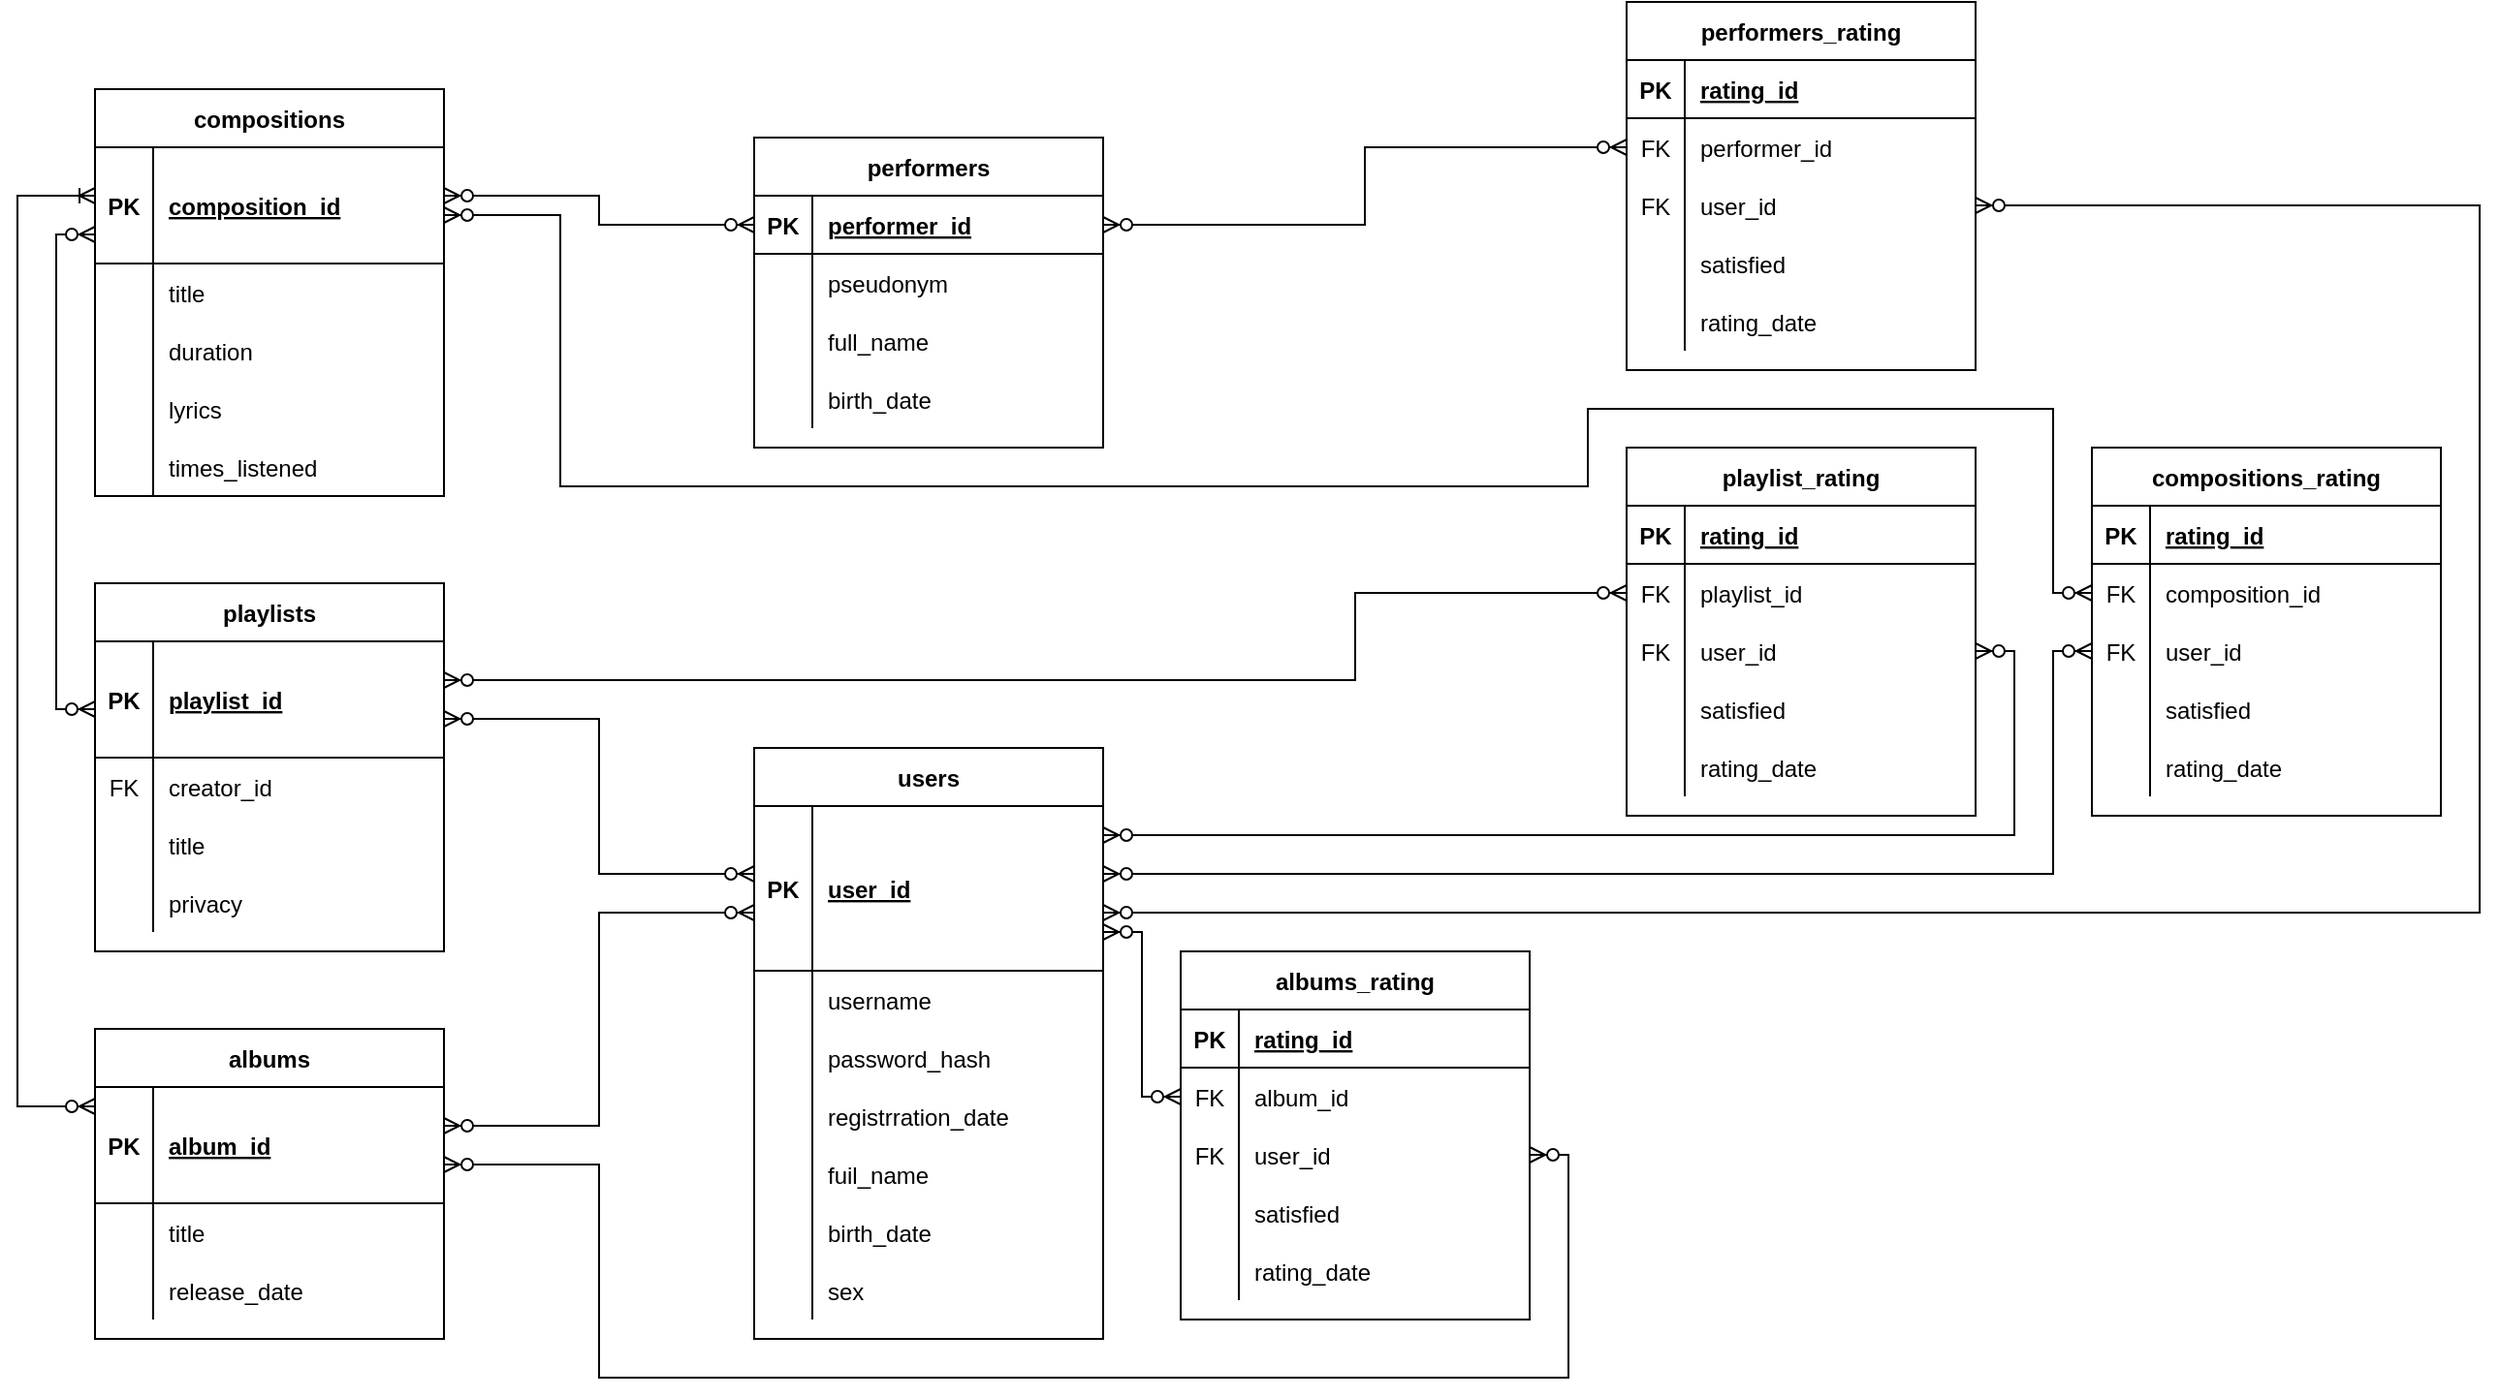 <mxfile version="13.6.2" type="device"><diagram id="R2lEEEUBdFMjLlhIrx00" name="Page-1"><mxGraphModel dx="2062" dy="1183" grid="1" gridSize="10" guides="1" tooltips="1" connect="1" arrows="1" fold="1" page="1" pageScale="1" pageWidth="850" pageHeight="1100" math="0" shadow="0" extFonts="Permanent Marker^https://fonts.googleapis.com/css?family=Permanent+Marker"><root><mxCell id="0"/><mxCell id="1" parent="0"/><mxCell id="motl2KIk3Di6FIo1w4v_-23" value="performers" style="shape=table;startSize=30;container=1;collapsible=1;childLayout=tableLayout;fixedRows=1;rowLines=0;fontStyle=1;align=center;resizeLast=1;" parent="1" vertex="1"><mxGeometry x="460" y="190" width="180" height="160" as="geometry"/></mxCell><mxCell id="motl2KIk3Di6FIo1w4v_-24" value="" style="shape=partialRectangle;collapsible=0;dropTarget=0;pointerEvents=0;fillColor=none;top=0;left=0;bottom=1;right=0;points=[[0,0.5],[1,0.5]];portConstraint=eastwest;" parent="motl2KIk3Di6FIo1w4v_-23" vertex="1"><mxGeometry y="30" width="180" height="30" as="geometry"/></mxCell><mxCell id="motl2KIk3Di6FIo1w4v_-25" value="PK" style="shape=partialRectangle;connectable=0;fillColor=none;top=0;left=0;bottom=0;right=0;fontStyle=1;overflow=hidden;" parent="motl2KIk3Di6FIo1w4v_-24" vertex="1"><mxGeometry width="30" height="30" as="geometry"/></mxCell><mxCell id="motl2KIk3Di6FIo1w4v_-26" value="performer_id" style="shape=partialRectangle;connectable=0;fillColor=none;top=0;left=0;bottom=0;right=0;align=left;spacingLeft=6;fontStyle=5;overflow=hidden;" parent="motl2KIk3Di6FIo1w4v_-24" vertex="1"><mxGeometry x="30" width="150" height="30" as="geometry"/></mxCell><mxCell id="motl2KIk3Di6FIo1w4v_-30" value="" style="shape=partialRectangle;collapsible=0;dropTarget=0;pointerEvents=0;fillColor=none;top=0;left=0;bottom=0;right=0;points=[[0,0.5],[1,0.5]];portConstraint=eastwest;" parent="motl2KIk3Di6FIo1w4v_-23" vertex="1"><mxGeometry y="60" width="180" height="30" as="geometry"/></mxCell><mxCell id="motl2KIk3Di6FIo1w4v_-31" value="" style="shape=partialRectangle;connectable=0;fillColor=none;top=0;left=0;bottom=0;right=0;editable=1;overflow=hidden;" parent="motl2KIk3Di6FIo1w4v_-30" vertex="1"><mxGeometry width="30" height="30" as="geometry"/></mxCell><mxCell id="motl2KIk3Di6FIo1w4v_-32" value="pseudonym" style="shape=partialRectangle;connectable=0;fillColor=none;top=0;left=0;bottom=0;right=0;align=left;spacingLeft=6;overflow=hidden;" parent="motl2KIk3Di6FIo1w4v_-30" vertex="1"><mxGeometry x="30" width="150" height="30" as="geometry"/></mxCell><mxCell id="motl2KIk3Di6FIo1w4v_-27" value="" style="shape=partialRectangle;collapsible=0;dropTarget=0;pointerEvents=0;fillColor=none;top=0;left=0;bottom=0;right=0;points=[[0,0.5],[1,0.5]];portConstraint=eastwest;" parent="motl2KIk3Di6FIo1w4v_-23" vertex="1"><mxGeometry y="90" width="180" height="30" as="geometry"/></mxCell><mxCell id="motl2KIk3Di6FIo1w4v_-28" value="" style="shape=partialRectangle;connectable=0;fillColor=none;top=0;left=0;bottom=0;right=0;editable=1;overflow=hidden;" parent="motl2KIk3Di6FIo1w4v_-27" vertex="1"><mxGeometry width="30" height="30" as="geometry"/></mxCell><mxCell id="motl2KIk3Di6FIo1w4v_-29" value="full_name" style="shape=partialRectangle;connectable=0;fillColor=none;top=0;left=0;bottom=0;right=0;align=left;spacingLeft=6;overflow=hidden;" parent="motl2KIk3Di6FIo1w4v_-27" vertex="1"><mxGeometry x="30" width="150" height="30" as="geometry"/></mxCell><mxCell id="motl2KIk3Di6FIo1w4v_-33" value="" style="shape=partialRectangle;collapsible=0;dropTarget=0;pointerEvents=0;fillColor=none;top=0;left=0;bottom=0;right=0;points=[[0,0.5],[1,0.5]];portConstraint=eastwest;" parent="motl2KIk3Di6FIo1w4v_-23" vertex="1"><mxGeometry y="120" width="180" height="30" as="geometry"/></mxCell><mxCell id="motl2KIk3Di6FIo1w4v_-34" value="" style="shape=partialRectangle;connectable=0;fillColor=none;top=0;left=0;bottom=0;right=0;editable=1;overflow=hidden;" parent="motl2KIk3Di6FIo1w4v_-33" vertex="1"><mxGeometry width="30" height="30" as="geometry"/></mxCell><mxCell id="motl2KIk3Di6FIo1w4v_-35" value="birth_date" style="shape=partialRectangle;connectable=0;fillColor=none;top=0;left=0;bottom=0;right=0;align=left;spacingLeft=6;overflow=hidden;" parent="motl2KIk3Di6FIo1w4v_-33" vertex="1"><mxGeometry x="30" width="150" height="30" as="geometry"/></mxCell><mxCell id="4DxJfAnDIUKY5WfspjI2-30" style="edgeStyle=orthogonalEdgeStyle;rounded=0;orthogonalLoop=1;jettySize=auto;html=1;startArrow=ERzeroToMany;startFill=1;endArrow=ERzeroToMany;endFill=1;" parent="1" source="motl2KIk3Di6FIo1w4v_-2" target="motl2KIk3Di6FIo1w4v_-24" edge="1"><mxGeometry relative="1" as="geometry"><Array as="points"><mxPoint x="380" y="220"/><mxPoint x="380" y="235"/></Array></mxGeometry></mxCell><mxCell id="4DxJfAnDIUKY5WfspjI2-31" style="edgeStyle=orthogonalEdgeStyle;rounded=0;orthogonalLoop=1;jettySize=auto;html=1;startArrow=ERzeroToMany;startFill=1;endArrow=ERzeroToMany;endFill=1;" parent="1" source="motl2KIk3Di6FIo1w4v_-2" target="motl2KIk3Di6FIo1w4v_-64" edge="1"><mxGeometry relative="1" as="geometry"><Array as="points"><mxPoint x="100" y="240"/><mxPoint x="100" y="485"/></Array></mxGeometry></mxCell><object label="compositions" path_to_file="" id="motl2KIk3Di6FIo1w4v_-1"><mxCell style="shape=table;startSize=30;container=1;collapsible=1;childLayout=tableLayout;fixedRows=1;rowLines=0;fontStyle=1;align=center;resizeLast=1;" parent="1" vertex="1"><mxGeometry x="120" y="165" width="180" height="210" as="geometry"/></mxCell></object><mxCell id="motl2KIk3Di6FIo1w4v_-2" value="" style="shape=partialRectangle;collapsible=0;dropTarget=0;pointerEvents=0;fillColor=none;top=0;left=0;bottom=1;right=0;points=[[0,0.5],[1,0.5]];portConstraint=eastwest;" parent="motl2KIk3Di6FIo1w4v_-1" vertex="1"><mxGeometry y="30" width="180" height="60" as="geometry"/></mxCell><mxCell id="motl2KIk3Di6FIo1w4v_-3" value="PK" style="shape=partialRectangle;connectable=0;fillColor=none;top=0;left=0;bottom=0;right=0;fontStyle=1;overflow=hidden;" parent="motl2KIk3Di6FIo1w4v_-2" vertex="1"><mxGeometry width="30" height="60" as="geometry"/></mxCell><mxCell id="motl2KIk3Di6FIo1w4v_-4" value="composition_id" style="shape=partialRectangle;connectable=0;fillColor=none;top=0;left=0;bottom=0;right=0;align=left;spacingLeft=6;fontStyle=5;overflow=hidden;" parent="motl2KIk3Di6FIo1w4v_-2" vertex="1"><mxGeometry x="30" width="150" height="60" as="geometry"/></mxCell><mxCell id="motl2KIk3Di6FIo1w4v_-5" value="" style="shape=partialRectangle;collapsible=0;dropTarget=0;pointerEvents=0;fillColor=none;top=0;left=0;bottom=0;right=0;points=[[0,0.5],[1,0.5]];portConstraint=eastwest;" parent="motl2KIk3Di6FIo1w4v_-1" vertex="1"><mxGeometry y="90" width="180" height="30" as="geometry"/></mxCell><mxCell id="motl2KIk3Di6FIo1w4v_-6" value="" style="shape=partialRectangle;connectable=0;fillColor=none;top=0;left=0;bottom=0;right=0;editable=1;overflow=hidden;" parent="motl2KIk3Di6FIo1w4v_-5" vertex="1"><mxGeometry width="30" height="30" as="geometry"/></mxCell><mxCell id="motl2KIk3Di6FIo1w4v_-7" value="title" style="shape=partialRectangle;connectable=0;fillColor=none;top=0;left=0;bottom=0;right=0;align=left;spacingLeft=6;overflow=hidden;" parent="motl2KIk3Di6FIo1w4v_-5" vertex="1"><mxGeometry x="30" width="150" height="30" as="geometry"/></mxCell><mxCell id="motl2KIk3Di6FIo1w4v_-8" value="" style="shape=partialRectangle;collapsible=0;dropTarget=0;pointerEvents=0;fillColor=none;top=0;left=0;bottom=0;right=0;points=[[0,0.5],[1,0.5]];portConstraint=eastwest;" parent="motl2KIk3Di6FIo1w4v_-1" vertex="1"><mxGeometry y="120" width="180" height="30" as="geometry"/></mxCell><mxCell id="motl2KIk3Di6FIo1w4v_-9" value="" style="shape=partialRectangle;connectable=0;fillColor=none;top=0;left=0;bottom=0;right=0;editable=1;overflow=hidden;" parent="motl2KIk3Di6FIo1w4v_-8" vertex="1"><mxGeometry width="30" height="30" as="geometry"/></mxCell><mxCell id="motl2KIk3Di6FIo1w4v_-10" value="duration" style="shape=partialRectangle;connectable=0;fillColor=none;top=0;left=0;bottom=0;right=0;align=left;spacingLeft=6;overflow=hidden;" parent="motl2KIk3Di6FIo1w4v_-8" vertex="1"><mxGeometry x="30" width="150" height="30" as="geometry"/></mxCell><mxCell id="motl2KIk3Di6FIo1w4v_-11" value="" style="shape=partialRectangle;collapsible=0;dropTarget=0;pointerEvents=0;fillColor=none;top=0;left=0;bottom=0;right=0;points=[[0,0.5],[1,0.5]];portConstraint=eastwest;" parent="motl2KIk3Di6FIo1w4v_-1" vertex="1"><mxGeometry y="150" width="180" height="30" as="geometry"/></mxCell><mxCell id="motl2KIk3Di6FIo1w4v_-12" value="" style="shape=partialRectangle;connectable=0;fillColor=none;top=0;left=0;bottom=0;right=0;editable=1;overflow=hidden;" parent="motl2KIk3Di6FIo1w4v_-11" vertex="1"><mxGeometry width="30" height="30" as="geometry"/></mxCell><mxCell id="motl2KIk3Di6FIo1w4v_-13" value="lyrics" style="shape=partialRectangle;connectable=0;fillColor=none;top=0;left=0;bottom=0;right=0;align=left;spacingLeft=6;overflow=hidden;" parent="motl2KIk3Di6FIo1w4v_-11" vertex="1"><mxGeometry x="30" width="150" height="30" as="geometry"/></mxCell><mxCell id="motl2KIk3Di6FIo1w4v_-14" value="" style="shape=partialRectangle;collapsible=0;dropTarget=0;pointerEvents=0;fillColor=none;top=0;left=0;bottom=0;right=0;points=[[0,0.5],[1,0.5]];portConstraint=eastwest;" parent="motl2KIk3Di6FIo1w4v_-1" vertex="1"><mxGeometry y="180" width="180" height="30" as="geometry"/></mxCell><mxCell id="motl2KIk3Di6FIo1w4v_-15" value="" style="shape=partialRectangle;connectable=0;fillColor=none;top=0;left=0;bottom=0;right=0;editable=1;overflow=hidden;" parent="motl2KIk3Di6FIo1w4v_-14" vertex="1"><mxGeometry width="30" height="30" as="geometry"/></mxCell><mxCell id="motl2KIk3Di6FIo1w4v_-16" value="times_listened" style="shape=partialRectangle;connectable=0;fillColor=none;top=0;left=0;bottom=0;right=0;align=left;spacingLeft=6;overflow=hidden;" parent="motl2KIk3Di6FIo1w4v_-14" vertex="1"><mxGeometry x="30" width="150" height="30" as="geometry"/></mxCell><mxCell id="4DxJfAnDIUKY5WfspjI2-32" style="edgeStyle=orthogonalEdgeStyle;rounded=0;orthogonalLoop=1;jettySize=auto;html=1;startArrow=ERoneToMany;startFill=0;endArrow=ERzeroToMany;endFill=1;" parent="1" source="motl2KIk3Di6FIo1w4v_-2" target="4DxJfAnDIUKY5WfspjI2-2" edge="1"><mxGeometry relative="1" as="geometry"><mxPoint x="50" y="320" as="targetPoint"/><Array as="points"><mxPoint x="80" y="220"/><mxPoint x="80" y="690"/></Array></mxGeometry></mxCell><mxCell id="motl2KIk3Di6FIo1w4v_-63" value="playlists" style="shape=table;startSize=30;container=1;collapsible=1;childLayout=tableLayout;fixedRows=1;rowLines=0;fontStyle=1;align=center;resizeLast=1;" parent="1" vertex="1"><mxGeometry x="120" y="420" width="180" height="190" as="geometry"/></mxCell><mxCell id="motl2KIk3Di6FIo1w4v_-64" value="" style="shape=partialRectangle;collapsible=0;dropTarget=0;pointerEvents=0;fillColor=none;top=0;left=0;bottom=1;right=0;points=[[0,0.5],[1,0.5]];portConstraint=eastwest;" parent="motl2KIk3Di6FIo1w4v_-63" vertex="1"><mxGeometry y="30" width="180" height="60" as="geometry"/></mxCell><mxCell id="motl2KIk3Di6FIo1w4v_-65" value="PK" style="shape=partialRectangle;connectable=0;fillColor=none;top=0;left=0;bottom=0;right=0;fontStyle=1;overflow=hidden;" parent="motl2KIk3Di6FIo1w4v_-64" vertex="1"><mxGeometry width="30" height="60" as="geometry"/></mxCell><mxCell id="motl2KIk3Di6FIo1w4v_-66" value="playlist_id" style="shape=partialRectangle;connectable=0;fillColor=none;top=0;left=0;bottom=0;right=0;align=left;spacingLeft=6;fontStyle=5;overflow=hidden;" parent="motl2KIk3Di6FIo1w4v_-64" vertex="1"><mxGeometry x="30" width="150" height="60" as="geometry"/></mxCell><mxCell id="motl2KIk3Di6FIo1w4v_-67" value="" style="shape=partialRectangle;collapsible=0;dropTarget=0;pointerEvents=0;fillColor=none;top=0;left=0;bottom=0;right=0;points=[[0,0.5],[1,0.5]];portConstraint=eastwest;" parent="motl2KIk3Di6FIo1w4v_-63" vertex="1"><mxGeometry y="90" width="180" height="30" as="geometry"/></mxCell><mxCell id="motl2KIk3Di6FIo1w4v_-68" value="FK" style="shape=partialRectangle;connectable=0;fillColor=none;top=0;left=0;bottom=0;right=0;editable=1;overflow=hidden;" parent="motl2KIk3Di6FIo1w4v_-67" vertex="1"><mxGeometry width="30" height="30" as="geometry"/></mxCell><mxCell id="motl2KIk3Di6FIo1w4v_-69" value="creator_id" style="shape=partialRectangle;connectable=0;fillColor=none;top=0;left=0;bottom=0;right=0;align=left;spacingLeft=6;overflow=hidden;" parent="motl2KIk3Di6FIo1w4v_-67" vertex="1"><mxGeometry x="30" width="150" height="30" as="geometry"/></mxCell><mxCell id="motl2KIk3Di6FIo1w4v_-70" value="" style="shape=partialRectangle;collapsible=0;dropTarget=0;pointerEvents=0;fillColor=none;top=0;left=0;bottom=0;right=0;points=[[0,0.5],[1,0.5]];portConstraint=eastwest;" parent="motl2KIk3Di6FIo1w4v_-63" vertex="1"><mxGeometry y="120" width="180" height="30" as="geometry"/></mxCell><mxCell id="motl2KIk3Di6FIo1w4v_-71" value="" style="shape=partialRectangle;connectable=0;fillColor=none;top=0;left=0;bottom=0;right=0;editable=1;overflow=hidden;" parent="motl2KIk3Di6FIo1w4v_-70" vertex="1"><mxGeometry width="30" height="30" as="geometry"/></mxCell><mxCell id="motl2KIk3Di6FIo1w4v_-72" value="title" style="shape=partialRectangle;connectable=0;fillColor=none;top=0;left=0;bottom=0;right=0;align=left;spacingLeft=6;overflow=hidden;" parent="motl2KIk3Di6FIo1w4v_-70" vertex="1"><mxGeometry x="30" width="150" height="30" as="geometry"/></mxCell><mxCell id="motl2KIk3Di6FIo1w4v_-73" value="" style="shape=partialRectangle;collapsible=0;dropTarget=0;pointerEvents=0;fillColor=none;top=0;left=0;bottom=0;right=0;points=[[0,0.5],[1,0.5]];portConstraint=eastwest;" parent="motl2KIk3Di6FIo1w4v_-63" vertex="1"><mxGeometry y="150" width="180" height="30" as="geometry"/></mxCell><mxCell id="motl2KIk3Di6FIo1w4v_-74" value="" style="shape=partialRectangle;connectable=0;fillColor=none;top=0;left=0;bottom=0;right=0;editable=1;overflow=hidden;" parent="motl2KIk3Di6FIo1w4v_-73" vertex="1"><mxGeometry width="30" height="30" as="geometry"/></mxCell><mxCell id="motl2KIk3Di6FIo1w4v_-75" value="privacy" style="shape=partialRectangle;connectable=0;fillColor=none;top=0;left=0;bottom=0;right=0;align=left;spacingLeft=6;overflow=hidden;" parent="motl2KIk3Di6FIo1w4v_-73" vertex="1"><mxGeometry x="30" width="150" height="30" as="geometry"/></mxCell><mxCell id="4DxJfAnDIUKY5WfspjI2-1" value="albums" style="shape=table;startSize=30;container=1;collapsible=1;childLayout=tableLayout;fixedRows=1;rowLines=0;fontStyle=1;align=center;resizeLast=1;" parent="1" vertex="1"><mxGeometry x="120" y="650" width="180" height="160" as="geometry"/></mxCell><mxCell id="4DxJfAnDIUKY5WfspjI2-2" value="" style="shape=partialRectangle;collapsible=0;dropTarget=0;pointerEvents=0;fillColor=none;top=0;left=0;bottom=1;right=0;points=[[0,0.5],[1,0.5]];portConstraint=eastwest;" parent="4DxJfAnDIUKY5WfspjI2-1" vertex="1"><mxGeometry y="30" width="180" height="60" as="geometry"/></mxCell><mxCell id="4DxJfAnDIUKY5WfspjI2-3" value="PK" style="shape=partialRectangle;connectable=0;fillColor=none;top=0;left=0;bottom=0;right=0;fontStyle=1;overflow=hidden;" parent="4DxJfAnDIUKY5WfspjI2-2" vertex="1"><mxGeometry width="30" height="60" as="geometry"/></mxCell><mxCell id="4DxJfAnDIUKY5WfspjI2-4" value="album_id" style="shape=partialRectangle;connectable=0;fillColor=none;top=0;left=0;bottom=0;right=0;align=left;spacingLeft=6;fontStyle=5;overflow=hidden;" parent="4DxJfAnDIUKY5WfspjI2-2" vertex="1"><mxGeometry x="30" width="150" height="60" as="geometry"/></mxCell><mxCell id="4DxJfAnDIUKY5WfspjI2-5" value="" style="shape=partialRectangle;collapsible=0;dropTarget=0;pointerEvents=0;fillColor=none;top=0;left=0;bottom=0;right=0;points=[[0,0.5],[1,0.5]];portConstraint=eastwest;" parent="4DxJfAnDIUKY5WfspjI2-1" vertex="1"><mxGeometry y="90" width="180" height="30" as="geometry"/></mxCell><mxCell id="4DxJfAnDIUKY5WfspjI2-6" value="" style="shape=partialRectangle;connectable=0;fillColor=none;top=0;left=0;bottom=0;right=0;editable=1;overflow=hidden;" parent="4DxJfAnDIUKY5WfspjI2-5" vertex="1"><mxGeometry width="30" height="30" as="geometry"/></mxCell><mxCell id="4DxJfAnDIUKY5WfspjI2-7" value="title" style="shape=partialRectangle;connectable=0;fillColor=none;top=0;left=0;bottom=0;right=0;align=left;spacingLeft=6;overflow=hidden;" parent="4DxJfAnDIUKY5WfspjI2-5" vertex="1"><mxGeometry x="30" width="150" height="30" as="geometry"/></mxCell><mxCell id="4DxJfAnDIUKY5WfspjI2-8" value="" style="shape=partialRectangle;collapsible=0;dropTarget=0;pointerEvents=0;fillColor=none;top=0;left=0;bottom=0;right=0;points=[[0,0.5],[1,0.5]];portConstraint=eastwest;" parent="4DxJfAnDIUKY5WfspjI2-1" vertex="1"><mxGeometry y="120" width="180" height="30" as="geometry"/></mxCell><mxCell id="4DxJfAnDIUKY5WfspjI2-9" value="" style="shape=partialRectangle;connectable=0;fillColor=none;top=0;left=0;bottom=0;right=0;editable=1;overflow=hidden;" parent="4DxJfAnDIUKY5WfspjI2-8" vertex="1"><mxGeometry width="30" height="30" as="geometry"/></mxCell><mxCell id="4DxJfAnDIUKY5WfspjI2-10" value="release_date" style="shape=partialRectangle;connectable=0;fillColor=none;top=0;left=0;bottom=0;right=0;align=left;spacingLeft=6;overflow=hidden;" parent="4DxJfAnDIUKY5WfspjI2-8" vertex="1"><mxGeometry x="30" width="150" height="30" as="geometry"/></mxCell><mxCell id="4DxJfAnDIUKY5WfspjI2-36" style="edgeStyle=orthogonalEdgeStyle;rounded=0;orthogonalLoop=1;jettySize=auto;html=1;startArrow=ERzeroToMany;startFill=1;endArrow=ERzeroToMany;endFill=1;" parent="1" source="4DxJfAnDIUKY5WfspjI2-2" target="motl2KIk3Di6FIo1w4v_-38" edge="1"><mxGeometry relative="1" as="geometry"><Array as="points"><mxPoint x="380" y="700"/><mxPoint x="380" y="590"/></Array></mxGeometry></mxCell><mxCell id="4DxJfAnDIUKY5WfspjI2-37" style="edgeStyle=orthogonalEdgeStyle;rounded=0;orthogonalLoop=1;jettySize=auto;html=1;startArrow=ERzeroToMany;startFill=1;endArrow=ERzeroToMany;endFill=1;" parent="1" source="motl2KIk3Di6FIo1w4v_-64" target="motl2KIk3Di6FIo1w4v_-38" edge="1"><mxGeometry relative="1" as="geometry"><Array as="points"><mxPoint x="380" y="490"/><mxPoint x="380" y="570"/></Array></mxGeometry></mxCell><mxCell id="motl2KIk3Di6FIo1w4v_-37" value="users" style="shape=table;startSize=30;container=1;collapsible=1;childLayout=tableLayout;fixedRows=1;rowLines=0;fontStyle=1;align=center;resizeLast=1;" parent="1" vertex="1"><mxGeometry x="460" y="505" width="180" height="305" as="geometry"/></mxCell><mxCell id="motl2KIk3Di6FIo1w4v_-38" value="" style="shape=partialRectangle;collapsible=0;dropTarget=0;pointerEvents=0;fillColor=none;top=0;left=0;bottom=1;right=0;points=[[0,0.5],[1,0.5]];portConstraint=eastwest;" parent="motl2KIk3Di6FIo1w4v_-37" vertex="1"><mxGeometry y="30" width="180" height="85" as="geometry"/></mxCell><mxCell id="motl2KIk3Di6FIo1w4v_-39" value="PK" style="shape=partialRectangle;connectable=0;fillColor=none;top=0;left=0;bottom=0;right=0;fontStyle=1;overflow=hidden;" parent="motl2KIk3Di6FIo1w4v_-38" vertex="1"><mxGeometry width="30" height="85" as="geometry"/></mxCell><mxCell id="motl2KIk3Di6FIo1w4v_-40" value="user_id" style="shape=partialRectangle;connectable=0;fillColor=none;top=0;left=0;bottom=0;right=0;align=left;spacingLeft=6;fontStyle=5;overflow=hidden;" parent="motl2KIk3Di6FIo1w4v_-38" vertex="1"><mxGeometry x="30" width="150" height="85" as="geometry"/></mxCell><mxCell id="motl2KIk3Di6FIo1w4v_-41" value="" style="shape=partialRectangle;collapsible=0;dropTarget=0;pointerEvents=0;fillColor=none;top=0;left=0;bottom=0;right=0;points=[[0,0.5],[1,0.5]];portConstraint=eastwest;" parent="motl2KIk3Di6FIo1w4v_-37" vertex="1"><mxGeometry y="115" width="180" height="30" as="geometry"/></mxCell><mxCell id="motl2KIk3Di6FIo1w4v_-42" value="" style="shape=partialRectangle;connectable=0;fillColor=none;top=0;left=0;bottom=0;right=0;editable=1;overflow=hidden;" parent="motl2KIk3Di6FIo1w4v_-41" vertex="1"><mxGeometry width="30" height="30" as="geometry"/></mxCell><mxCell id="motl2KIk3Di6FIo1w4v_-43" value="username" style="shape=partialRectangle;connectable=0;fillColor=none;top=0;left=0;bottom=0;right=0;align=left;spacingLeft=6;overflow=hidden;" parent="motl2KIk3Di6FIo1w4v_-41" vertex="1"><mxGeometry x="30" width="150" height="30" as="geometry"/></mxCell><mxCell id="motl2KIk3Di6FIo1w4v_-44" value="" style="shape=partialRectangle;collapsible=0;dropTarget=0;pointerEvents=0;fillColor=none;top=0;left=0;bottom=0;right=0;points=[[0,0.5],[1,0.5]];portConstraint=eastwest;" parent="motl2KIk3Di6FIo1w4v_-37" vertex="1"><mxGeometry y="145" width="180" height="30" as="geometry"/></mxCell><mxCell id="motl2KIk3Di6FIo1w4v_-45" value="" style="shape=partialRectangle;connectable=0;fillColor=none;top=0;left=0;bottom=0;right=0;editable=1;overflow=hidden;" parent="motl2KIk3Di6FIo1w4v_-44" vertex="1"><mxGeometry width="30" height="30" as="geometry"/></mxCell><mxCell id="motl2KIk3Di6FIo1w4v_-46" value="password_hash" style="shape=partialRectangle;connectable=0;fillColor=none;top=0;left=0;bottom=0;right=0;align=left;spacingLeft=6;overflow=hidden;" parent="motl2KIk3Di6FIo1w4v_-44" vertex="1"><mxGeometry x="30" width="150" height="30" as="geometry"/></mxCell><mxCell id="motl2KIk3Di6FIo1w4v_-47" value="" style="shape=partialRectangle;collapsible=0;dropTarget=0;pointerEvents=0;fillColor=none;top=0;left=0;bottom=0;right=0;points=[[0,0.5],[1,0.5]];portConstraint=eastwest;" parent="motl2KIk3Di6FIo1w4v_-37" vertex="1"><mxGeometry y="175" width="180" height="30" as="geometry"/></mxCell><mxCell id="motl2KIk3Di6FIo1w4v_-48" value="" style="shape=partialRectangle;connectable=0;fillColor=none;top=0;left=0;bottom=0;right=0;editable=1;overflow=hidden;" parent="motl2KIk3Di6FIo1w4v_-47" vertex="1"><mxGeometry width="30" height="30" as="geometry"/></mxCell><mxCell id="motl2KIk3Di6FIo1w4v_-49" value="registrration_date" style="shape=partialRectangle;connectable=0;fillColor=none;top=0;left=0;bottom=0;right=0;align=left;spacingLeft=6;overflow=hidden;" parent="motl2KIk3Di6FIo1w4v_-47" vertex="1"><mxGeometry x="30" width="150" height="30" as="geometry"/></mxCell><mxCell id="motl2KIk3Di6FIo1w4v_-50" value="" style="shape=partialRectangle;collapsible=0;dropTarget=0;pointerEvents=0;fillColor=none;top=0;left=0;bottom=0;right=0;points=[[0,0.5],[1,0.5]];portConstraint=eastwest;" parent="motl2KIk3Di6FIo1w4v_-37" vertex="1"><mxGeometry y="205" width="180" height="30" as="geometry"/></mxCell><mxCell id="motl2KIk3Di6FIo1w4v_-51" value="" style="shape=partialRectangle;connectable=0;fillColor=none;top=0;left=0;bottom=0;right=0;editable=1;overflow=hidden;" parent="motl2KIk3Di6FIo1w4v_-50" vertex="1"><mxGeometry width="30" height="30" as="geometry"/></mxCell><mxCell id="motl2KIk3Di6FIo1w4v_-52" value="fuil_name" style="shape=partialRectangle;connectable=0;fillColor=none;top=0;left=0;bottom=0;right=0;align=left;spacingLeft=6;overflow=hidden;" parent="motl2KIk3Di6FIo1w4v_-50" vertex="1"><mxGeometry x="30" width="150" height="30" as="geometry"/></mxCell><mxCell id="motl2KIk3Di6FIo1w4v_-60" value="" style="shape=partialRectangle;collapsible=0;dropTarget=0;pointerEvents=0;fillColor=none;top=0;left=0;bottom=0;right=0;points=[[0,0.5],[1,0.5]];portConstraint=eastwest;" parent="motl2KIk3Di6FIo1w4v_-37" vertex="1"><mxGeometry y="235" width="180" height="30" as="geometry"/></mxCell><mxCell id="motl2KIk3Di6FIo1w4v_-61" value="" style="shape=partialRectangle;connectable=0;fillColor=none;top=0;left=0;bottom=0;right=0;editable=1;overflow=hidden;" parent="motl2KIk3Di6FIo1w4v_-60" vertex="1"><mxGeometry width="30" height="30" as="geometry"/></mxCell><mxCell id="motl2KIk3Di6FIo1w4v_-62" value="birth_date" style="shape=partialRectangle;connectable=0;fillColor=none;top=0;left=0;bottom=0;right=0;align=left;spacingLeft=6;overflow=hidden;" parent="motl2KIk3Di6FIo1w4v_-60" vertex="1"><mxGeometry x="30" width="150" height="30" as="geometry"/></mxCell><mxCell id="motl2KIk3Di6FIo1w4v_-53" value="" style="shape=partialRectangle;collapsible=0;dropTarget=0;pointerEvents=0;fillColor=none;top=0;left=0;bottom=0;right=0;points=[[0,0.5],[1,0.5]];portConstraint=eastwest;" parent="motl2KIk3Di6FIo1w4v_-37" vertex="1"><mxGeometry y="265" width="180" height="30" as="geometry"/></mxCell><mxCell id="motl2KIk3Di6FIo1w4v_-54" value="" style="shape=partialRectangle;connectable=0;fillColor=none;top=0;left=0;bottom=0;right=0;editable=1;overflow=hidden;" parent="motl2KIk3Di6FIo1w4v_-53" vertex="1"><mxGeometry width="30" height="30" as="geometry"/></mxCell><mxCell id="motl2KIk3Di6FIo1w4v_-55" value="sex" style="shape=partialRectangle;connectable=0;fillColor=none;top=0;left=0;bottom=0;right=0;align=left;spacingLeft=6;overflow=hidden;" parent="motl2KIk3Di6FIo1w4v_-53" vertex="1"><mxGeometry x="30" width="150" height="30" as="geometry"/></mxCell><mxCell id="4DxJfAnDIUKY5WfspjI2-38" style="edgeStyle=orthogonalEdgeStyle;rounded=0;orthogonalLoop=1;jettySize=auto;html=1;startArrow=ERzeroToMany;startFill=1;endArrow=ERzeroToMany;endFill=1;" parent="1" source="4DxJfAnDIUKY5WfspjI2-2" target="4DxJfAnDIUKY5WfspjI2-21" edge="1"><mxGeometry relative="1" as="geometry"><mxPoint x="720" y="830" as="targetPoint"/><Array as="points"><mxPoint x="380" y="720"/><mxPoint x="380" y="830"/><mxPoint x="880" y="830"/><mxPoint x="880" y="715"/></Array></mxGeometry></mxCell><mxCell id="4DxJfAnDIUKY5WfspjI2-14" value="albums_rating" style="shape=table;startSize=30;container=1;collapsible=1;childLayout=tableLayout;fixedRows=1;rowLines=0;fontStyle=1;align=center;resizeLast=1;" parent="1" vertex="1"><mxGeometry x="680" y="610" width="180" height="190" as="geometry"/></mxCell><mxCell id="4DxJfAnDIUKY5WfspjI2-15" value="" style="shape=partialRectangle;collapsible=0;dropTarget=0;pointerEvents=0;fillColor=none;top=0;left=0;bottom=1;right=0;points=[[0,0.5],[1,0.5]];portConstraint=eastwest;" parent="4DxJfAnDIUKY5WfspjI2-14" vertex="1"><mxGeometry y="30" width="180" height="30" as="geometry"/></mxCell><mxCell id="4DxJfAnDIUKY5WfspjI2-16" value="PK" style="shape=partialRectangle;connectable=0;fillColor=none;top=0;left=0;bottom=0;right=0;fontStyle=1;overflow=hidden;" parent="4DxJfAnDIUKY5WfspjI2-15" vertex="1"><mxGeometry width="30" height="30" as="geometry"/></mxCell><mxCell id="4DxJfAnDIUKY5WfspjI2-17" value="rating_id" style="shape=partialRectangle;connectable=0;fillColor=none;top=0;left=0;bottom=0;right=0;align=left;spacingLeft=6;fontStyle=5;overflow=hidden;" parent="4DxJfAnDIUKY5WfspjI2-15" vertex="1"><mxGeometry x="30" width="150" height="30" as="geometry"/></mxCell><mxCell id="4DxJfAnDIUKY5WfspjI2-18" value="" style="shape=partialRectangle;collapsible=0;dropTarget=0;pointerEvents=0;fillColor=none;top=0;left=0;bottom=0;right=0;points=[[0,0.5],[1,0.5]];portConstraint=eastwest;" parent="4DxJfAnDIUKY5WfspjI2-14" vertex="1"><mxGeometry y="60" width="180" height="30" as="geometry"/></mxCell><mxCell id="4DxJfAnDIUKY5WfspjI2-19" value="FK" style="shape=partialRectangle;connectable=0;fillColor=none;top=0;left=0;bottom=0;right=0;editable=1;overflow=hidden;" parent="4DxJfAnDIUKY5WfspjI2-18" vertex="1"><mxGeometry width="30" height="30" as="geometry"/></mxCell><mxCell id="4DxJfAnDIUKY5WfspjI2-20" value="album_id" style="shape=partialRectangle;connectable=0;fillColor=none;top=0;left=0;bottom=0;right=0;align=left;spacingLeft=6;overflow=hidden;" parent="4DxJfAnDIUKY5WfspjI2-18" vertex="1"><mxGeometry x="30" width="150" height="30" as="geometry"/></mxCell><mxCell id="4DxJfAnDIUKY5WfspjI2-21" value="" style="shape=partialRectangle;collapsible=0;dropTarget=0;pointerEvents=0;fillColor=none;top=0;left=0;bottom=0;right=0;points=[[0,0.5],[1,0.5]];portConstraint=eastwest;" parent="4DxJfAnDIUKY5WfspjI2-14" vertex="1"><mxGeometry y="90" width="180" height="30" as="geometry"/></mxCell><mxCell id="4DxJfAnDIUKY5WfspjI2-22" value="FK" style="shape=partialRectangle;connectable=0;fillColor=none;top=0;left=0;bottom=0;right=0;editable=1;overflow=hidden;" parent="4DxJfAnDIUKY5WfspjI2-21" vertex="1"><mxGeometry width="30" height="30" as="geometry"/></mxCell><mxCell id="4DxJfAnDIUKY5WfspjI2-23" value="user_id" style="shape=partialRectangle;connectable=0;fillColor=none;top=0;left=0;bottom=0;right=0;align=left;spacingLeft=6;overflow=hidden;" parent="4DxJfAnDIUKY5WfspjI2-21" vertex="1"><mxGeometry x="30" width="150" height="30" as="geometry"/></mxCell><mxCell id="4DxJfAnDIUKY5WfspjI2-24" value="" style="shape=partialRectangle;collapsible=0;dropTarget=0;pointerEvents=0;fillColor=none;top=0;left=0;bottom=0;right=0;points=[[0,0.5],[1,0.5]];portConstraint=eastwest;" parent="4DxJfAnDIUKY5WfspjI2-14" vertex="1"><mxGeometry y="120" width="180" height="30" as="geometry"/></mxCell><mxCell id="4DxJfAnDIUKY5WfspjI2-25" value="" style="shape=partialRectangle;connectable=0;fillColor=none;top=0;left=0;bottom=0;right=0;editable=1;overflow=hidden;" parent="4DxJfAnDIUKY5WfspjI2-24" vertex="1"><mxGeometry width="30" height="30" as="geometry"/></mxCell><mxCell id="4DxJfAnDIUKY5WfspjI2-26" value="satisfied" style="shape=partialRectangle;connectable=0;fillColor=none;top=0;left=0;bottom=0;right=0;align=left;spacingLeft=6;overflow=hidden;" parent="4DxJfAnDIUKY5WfspjI2-24" vertex="1"><mxGeometry x="30" width="150" height="30" as="geometry"/></mxCell><mxCell id="4DxJfAnDIUKY5WfspjI2-27" value="" style="shape=partialRectangle;collapsible=0;dropTarget=0;pointerEvents=0;fillColor=none;top=0;left=0;bottom=0;right=0;points=[[0,0.5],[1,0.5]];portConstraint=eastwest;" parent="4DxJfAnDIUKY5WfspjI2-14" vertex="1"><mxGeometry y="150" width="180" height="30" as="geometry"/></mxCell><mxCell id="4DxJfAnDIUKY5WfspjI2-28" value="" style="shape=partialRectangle;connectable=0;fillColor=none;top=0;left=0;bottom=0;right=0;editable=1;overflow=hidden;" parent="4DxJfAnDIUKY5WfspjI2-27" vertex="1"><mxGeometry width="30" height="30" as="geometry"/></mxCell><mxCell id="4DxJfAnDIUKY5WfspjI2-29" value="rating_date" style="shape=partialRectangle;connectable=0;fillColor=none;top=0;left=0;bottom=0;right=0;align=left;spacingLeft=6;overflow=hidden;" parent="4DxJfAnDIUKY5WfspjI2-27" vertex="1"><mxGeometry x="30" width="150" height="30" as="geometry"/></mxCell><mxCell id="4DxJfAnDIUKY5WfspjI2-39" style="edgeStyle=orthogonalEdgeStyle;rounded=0;orthogonalLoop=1;jettySize=auto;html=1;startArrow=ERzeroToMany;startFill=1;endArrow=ERzeroToMany;endFill=1;" parent="1" source="4DxJfAnDIUKY5WfspjI2-18" target="motl2KIk3Di6FIo1w4v_-38" edge="1"><mxGeometry relative="1" as="geometry"><Array as="points"><mxPoint x="660" y="685"/><mxPoint x="660" y="600"/></Array></mxGeometry></mxCell><mxCell id="4DxJfAnDIUKY5WfspjI2-43" style="edgeStyle=orthogonalEdgeStyle;rounded=0;orthogonalLoop=1;jettySize=auto;html=1;startArrow=ERzeroToMany;startFill=1;endArrow=ERzeroToMany;endFill=1;entryX=1;entryY=0.5;entryDx=0;entryDy=0;" parent="1" source="motl2KIk3Di6FIo1w4v_-38" target="motl2KIk3Di6FIo1w4v_-120" edge="1"><mxGeometry relative="1" as="geometry"><mxPoint x="1190" y="578" as="targetPoint"/><Array as="points"><mxPoint x="1110" y="550"/><mxPoint x="1110" y="455"/></Array></mxGeometry></mxCell><mxCell id="4DxJfAnDIUKY5WfspjI2-44" style="edgeStyle=orthogonalEdgeStyle;rounded=0;orthogonalLoop=1;jettySize=auto;html=1;startArrow=ERzeroToMany;startFill=1;endArrow=ERzeroToMany;endFill=1;" parent="1" source="motl2KIk3Di6FIo1w4v_-38" target="motl2KIk3Di6FIo1w4v_-83" edge="1"><mxGeometry relative="1" as="geometry"><mxPoint x="1070" y="577.5" as="targetPoint"/><Array as="points"><mxPoint x="1130" y="570"/><mxPoint x="1130" y="455"/></Array></mxGeometry></mxCell><mxCell id="4DxJfAnDIUKY5WfspjI2-45" style="edgeStyle=orthogonalEdgeStyle;rounded=0;orthogonalLoop=1;jettySize=auto;html=1;startArrow=ERzeroToMany;startFill=1;endArrow=ERzeroToMany;endFill=1;" parent="1" source="motl2KIk3Di6FIo1w4v_-38" target="motl2KIk3Di6FIo1w4v_-104" edge="1"><mxGeometry relative="1" as="geometry"><mxPoint x="1460" y="590" as="targetPoint"/><Array as="points"><mxPoint x="1350" y="590"/><mxPoint x="1350" y="225"/></Array></mxGeometry></mxCell><mxCell id="4DxJfAnDIUKY5WfspjI2-46" style="edgeStyle=orthogonalEdgeStyle;rounded=0;orthogonalLoop=1;jettySize=auto;html=1;startArrow=ERzeroToMany;startFill=1;endArrow=ERzeroToMany;endFill=1;" parent="1" source="motl2KIk3Di6FIo1w4v_-2" target="motl2KIk3Di6FIo1w4v_-80" edge="1"><mxGeometry relative="1" as="geometry"><mxPoint x="1120" y="320" as="targetPoint"/><Array as="points"><mxPoint x="360" y="230"/><mxPoint x="360" y="370"/><mxPoint x="890" y="370"/><mxPoint x="890" y="330"/><mxPoint x="1130" y="330"/><mxPoint x="1130" y="425"/></Array></mxGeometry></mxCell><mxCell id="4DxJfAnDIUKY5WfspjI2-47" style="edgeStyle=orthogonalEdgeStyle;rounded=0;orthogonalLoop=1;jettySize=auto;html=1;startArrow=ERzeroToMany;startFill=1;endArrow=ERzeroToMany;endFill=1;" parent="1" source="motl2KIk3Di6FIo1w4v_-24" target="motl2KIk3Di6FIo1w4v_-101" edge="1"><mxGeometry relative="1" as="geometry"><mxPoint x="840" y="250" as="targetPoint"/></mxGeometry></mxCell><mxCell id="4DxJfAnDIUKY5WfspjI2-48" style="edgeStyle=orthogonalEdgeStyle;rounded=0;orthogonalLoop=1;jettySize=auto;html=1;startArrow=ERzeroToMany;startFill=1;endArrow=ERzeroToMany;endFill=1;" parent="1" source="motl2KIk3Di6FIo1w4v_-64" target="motl2KIk3Di6FIo1w4v_-117" edge="1"><mxGeometry relative="1" as="geometry"><mxPoint x="880" y="470" as="targetPoint"/><Array as="points"><mxPoint x="770" y="470"/><mxPoint x="770" y="425"/></Array></mxGeometry></mxCell><mxCell id="motl2KIk3Di6FIo1w4v_-113" value="playlist_rating" style="shape=table;startSize=30;container=1;collapsible=1;childLayout=tableLayout;fixedRows=1;rowLines=0;fontStyle=1;align=center;resizeLast=1;" parent="1" vertex="1"><mxGeometry x="910" y="350" width="180" height="190" as="geometry"/></mxCell><mxCell id="motl2KIk3Di6FIo1w4v_-114" value="" style="shape=partialRectangle;collapsible=0;dropTarget=0;pointerEvents=0;fillColor=none;top=0;left=0;bottom=1;right=0;points=[[0,0.5],[1,0.5]];portConstraint=eastwest;" parent="motl2KIk3Di6FIo1w4v_-113" vertex="1"><mxGeometry y="30" width="180" height="30" as="geometry"/></mxCell><mxCell id="motl2KIk3Di6FIo1w4v_-115" value="PK" style="shape=partialRectangle;connectable=0;fillColor=none;top=0;left=0;bottom=0;right=0;fontStyle=1;overflow=hidden;" parent="motl2KIk3Di6FIo1w4v_-114" vertex="1"><mxGeometry width="30" height="30" as="geometry"/></mxCell><mxCell id="motl2KIk3Di6FIo1w4v_-116" value="rating_id" style="shape=partialRectangle;connectable=0;fillColor=none;top=0;left=0;bottom=0;right=0;align=left;spacingLeft=6;fontStyle=5;overflow=hidden;" parent="motl2KIk3Di6FIo1w4v_-114" vertex="1"><mxGeometry x="30" width="150" height="30" as="geometry"/></mxCell><mxCell id="motl2KIk3Di6FIo1w4v_-117" value="" style="shape=partialRectangle;collapsible=0;dropTarget=0;pointerEvents=0;fillColor=none;top=0;left=0;bottom=0;right=0;points=[[0,0.5],[1,0.5]];portConstraint=eastwest;" parent="motl2KIk3Di6FIo1w4v_-113" vertex="1"><mxGeometry y="60" width="180" height="30" as="geometry"/></mxCell><mxCell id="motl2KIk3Di6FIo1w4v_-118" value="FK" style="shape=partialRectangle;connectable=0;fillColor=none;top=0;left=0;bottom=0;right=0;editable=1;overflow=hidden;" parent="motl2KIk3Di6FIo1w4v_-117" vertex="1"><mxGeometry width="30" height="30" as="geometry"/></mxCell><mxCell id="motl2KIk3Di6FIo1w4v_-119" value="playlist_id" style="shape=partialRectangle;connectable=0;fillColor=none;top=0;left=0;bottom=0;right=0;align=left;spacingLeft=6;overflow=hidden;" parent="motl2KIk3Di6FIo1w4v_-117" vertex="1"><mxGeometry x="30" width="150" height="30" as="geometry"/></mxCell><mxCell id="motl2KIk3Di6FIo1w4v_-120" value="" style="shape=partialRectangle;collapsible=0;dropTarget=0;pointerEvents=0;fillColor=none;top=0;left=0;bottom=0;right=0;points=[[0,0.5],[1,0.5]];portConstraint=eastwest;" parent="motl2KIk3Di6FIo1w4v_-113" vertex="1"><mxGeometry y="90" width="180" height="30" as="geometry"/></mxCell><mxCell id="motl2KIk3Di6FIo1w4v_-121" value="FK" style="shape=partialRectangle;connectable=0;fillColor=none;top=0;left=0;bottom=0;right=0;editable=1;overflow=hidden;" parent="motl2KIk3Di6FIo1w4v_-120" vertex="1"><mxGeometry width="30" height="30" as="geometry"/></mxCell><mxCell id="motl2KIk3Di6FIo1w4v_-122" value="user_id" style="shape=partialRectangle;connectable=0;fillColor=none;top=0;left=0;bottom=0;right=0;align=left;spacingLeft=6;overflow=hidden;" parent="motl2KIk3Di6FIo1w4v_-120" vertex="1"><mxGeometry x="30" width="150" height="30" as="geometry"/></mxCell><mxCell id="motl2KIk3Di6FIo1w4v_-123" value="" style="shape=partialRectangle;collapsible=0;dropTarget=0;pointerEvents=0;fillColor=none;top=0;left=0;bottom=0;right=0;points=[[0,0.5],[1,0.5]];portConstraint=eastwest;" parent="motl2KIk3Di6FIo1w4v_-113" vertex="1"><mxGeometry y="120" width="180" height="30" as="geometry"/></mxCell><mxCell id="motl2KIk3Di6FIo1w4v_-124" value="" style="shape=partialRectangle;connectable=0;fillColor=none;top=0;left=0;bottom=0;right=0;editable=1;overflow=hidden;" parent="motl2KIk3Di6FIo1w4v_-123" vertex="1"><mxGeometry width="30" height="30" as="geometry"/></mxCell><mxCell id="motl2KIk3Di6FIo1w4v_-125" value="satisfied" style="shape=partialRectangle;connectable=0;fillColor=none;top=0;left=0;bottom=0;right=0;align=left;spacingLeft=6;overflow=hidden;" parent="motl2KIk3Di6FIo1w4v_-123" vertex="1"><mxGeometry x="30" width="150" height="30" as="geometry"/></mxCell><mxCell id="motl2KIk3Di6FIo1w4v_-126" value="" style="shape=partialRectangle;collapsible=0;dropTarget=0;pointerEvents=0;fillColor=none;top=0;left=0;bottom=0;right=0;points=[[0,0.5],[1,0.5]];portConstraint=eastwest;" parent="motl2KIk3Di6FIo1w4v_-113" vertex="1"><mxGeometry y="150" width="180" height="30" as="geometry"/></mxCell><mxCell id="motl2KIk3Di6FIo1w4v_-127" value="" style="shape=partialRectangle;connectable=0;fillColor=none;top=0;left=0;bottom=0;right=0;editable=1;overflow=hidden;" parent="motl2KIk3Di6FIo1w4v_-126" vertex="1"><mxGeometry width="30" height="30" as="geometry"/></mxCell><mxCell id="motl2KIk3Di6FIo1w4v_-128" value="rating_date" style="shape=partialRectangle;connectable=0;fillColor=none;top=0;left=0;bottom=0;right=0;align=left;spacingLeft=6;overflow=hidden;" parent="motl2KIk3Di6FIo1w4v_-126" vertex="1"><mxGeometry x="30" width="150" height="30" as="geometry"/></mxCell><mxCell id="motl2KIk3Di6FIo1w4v_-76" value="compositions_rating" style="shape=table;startSize=30;container=1;collapsible=1;childLayout=tableLayout;fixedRows=1;rowLines=0;fontStyle=1;align=center;resizeLast=1;" parent="1" vertex="1"><mxGeometry x="1150" y="350" width="180" height="190" as="geometry"/></mxCell><mxCell id="motl2KIk3Di6FIo1w4v_-77" value="" style="shape=partialRectangle;collapsible=0;dropTarget=0;pointerEvents=0;fillColor=none;top=0;left=0;bottom=1;right=0;points=[[0,0.5],[1,0.5]];portConstraint=eastwest;" parent="motl2KIk3Di6FIo1w4v_-76" vertex="1"><mxGeometry y="30" width="180" height="30" as="geometry"/></mxCell><mxCell id="motl2KIk3Di6FIo1w4v_-78" value="PK" style="shape=partialRectangle;connectable=0;fillColor=none;top=0;left=0;bottom=0;right=0;fontStyle=1;overflow=hidden;" parent="motl2KIk3Di6FIo1w4v_-77" vertex="1"><mxGeometry width="30" height="30" as="geometry"/></mxCell><mxCell id="motl2KIk3Di6FIo1w4v_-79" value="rating_id" style="shape=partialRectangle;connectable=0;fillColor=none;top=0;left=0;bottom=0;right=0;align=left;spacingLeft=6;fontStyle=5;overflow=hidden;" parent="motl2KIk3Di6FIo1w4v_-77" vertex="1"><mxGeometry x="30" width="150" height="30" as="geometry"/></mxCell><mxCell id="motl2KIk3Di6FIo1w4v_-80" value="" style="shape=partialRectangle;collapsible=0;dropTarget=0;pointerEvents=0;fillColor=none;top=0;left=0;bottom=0;right=0;points=[[0,0.5],[1,0.5]];portConstraint=eastwest;" parent="motl2KIk3Di6FIo1w4v_-76" vertex="1"><mxGeometry y="60" width="180" height="30" as="geometry"/></mxCell><mxCell id="motl2KIk3Di6FIo1w4v_-81" value="FK" style="shape=partialRectangle;connectable=0;fillColor=none;top=0;left=0;bottom=0;right=0;editable=1;overflow=hidden;" parent="motl2KIk3Di6FIo1w4v_-80" vertex="1"><mxGeometry width="30" height="30" as="geometry"/></mxCell><mxCell id="motl2KIk3Di6FIo1w4v_-82" value="composition_id" style="shape=partialRectangle;connectable=0;fillColor=none;top=0;left=0;bottom=0;right=0;align=left;spacingLeft=6;overflow=hidden;" parent="motl2KIk3Di6FIo1w4v_-80" vertex="1"><mxGeometry x="30" width="150" height="30" as="geometry"/></mxCell><mxCell id="motl2KIk3Di6FIo1w4v_-83" value="" style="shape=partialRectangle;collapsible=0;dropTarget=0;pointerEvents=0;fillColor=none;top=0;left=0;bottom=0;right=0;points=[[0,0.5],[1,0.5]];portConstraint=eastwest;" parent="motl2KIk3Di6FIo1w4v_-76" vertex="1"><mxGeometry y="90" width="180" height="30" as="geometry"/></mxCell><mxCell id="motl2KIk3Di6FIo1w4v_-84" value="FK" style="shape=partialRectangle;connectable=0;fillColor=none;top=0;left=0;bottom=0;right=0;editable=1;overflow=hidden;" parent="motl2KIk3Di6FIo1w4v_-83" vertex="1"><mxGeometry width="30" height="30" as="geometry"/></mxCell><mxCell id="motl2KIk3Di6FIo1w4v_-85" value="user_id" style="shape=partialRectangle;connectable=0;fillColor=none;top=0;left=0;bottom=0;right=0;align=left;spacingLeft=6;overflow=hidden;" parent="motl2KIk3Di6FIo1w4v_-83" vertex="1"><mxGeometry x="30" width="150" height="30" as="geometry"/></mxCell><mxCell id="motl2KIk3Di6FIo1w4v_-86" value="" style="shape=partialRectangle;collapsible=0;dropTarget=0;pointerEvents=0;fillColor=none;top=0;left=0;bottom=0;right=0;points=[[0,0.5],[1,0.5]];portConstraint=eastwest;" parent="motl2KIk3Di6FIo1w4v_-76" vertex="1"><mxGeometry y="120" width="180" height="30" as="geometry"/></mxCell><mxCell id="motl2KIk3Di6FIo1w4v_-87" value="" style="shape=partialRectangle;connectable=0;fillColor=none;top=0;left=0;bottom=0;right=0;editable=1;overflow=hidden;" parent="motl2KIk3Di6FIo1w4v_-86" vertex="1"><mxGeometry width="30" height="30" as="geometry"/></mxCell><mxCell id="motl2KIk3Di6FIo1w4v_-88" value="satisfied" style="shape=partialRectangle;connectable=0;fillColor=none;top=0;left=0;bottom=0;right=0;align=left;spacingLeft=6;overflow=hidden;" parent="motl2KIk3Di6FIo1w4v_-86" vertex="1"><mxGeometry x="30" width="150" height="30" as="geometry"/></mxCell><mxCell id="motl2KIk3Di6FIo1w4v_-90" value="" style="shape=partialRectangle;collapsible=0;dropTarget=0;pointerEvents=0;fillColor=none;top=0;left=0;bottom=0;right=0;points=[[0,0.5],[1,0.5]];portConstraint=eastwest;" parent="motl2KIk3Di6FIo1w4v_-76" vertex="1"><mxGeometry y="150" width="180" height="30" as="geometry"/></mxCell><mxCell id="motl2KIk3Di6FIo1w4v_-91" value="" style="shape=partialRectangle;connectable=0;fillColor=none;top=0;left=0;bottom=0;right=0;editable=1;overflow=hidden;" parent="motl2KIk3Di6FIo1w4v_-90" vertex="1"><mxGeometry width="30" height="30" as="geometry"/></mxCell><mxCell id="motl2KIk3Di6FIo1w4v_-92" value="rating_date" style="shape=partialRectangle;connectable=0;fillColor=none;top=0;left=0;bottom=0;right=0;align=left;spacingLeft=6;overflow=hidden;" parent="motl2KIk3Di6FIo1w4v_-90" vertex="1"><mxGeometry x="30" width="150" height="30" as="geometry"/></mxCell><mxCell id="motl2KIk3Di6FIo1w4v_-97" value="performers_rating" style="shape=table;startSize=30;container=1;collapsible=1;childLayout=tableLayout;fixedRows=1;rowLines=0;fontStyle=1;align=center;resizeLast=1;" parent="1" vertex="1"><mxGeometry x="910" y="120" width="180" height="190" as="geometry"/></mxCell><mxCell id="motl2KIk3Di6FIo1w4v_-98" value="" style="shape=partialRectangle;collapsible=0;dropTarget=0;pointerEvents=0;fillColor=none;top=0;left=0;bottom=1;right=0;points=[[0,0.5],[1,0.5]];portConstraint=eastwest;" parent="motl2KIk3Di6FIo1w4v_-97" vertex="1"><mxGeometry y="30" width="180" height="30" as="geometry"/></mxCell><mxCell id="motl2KIk3Di6FIo1w4v_-99" value="PK" style="shape=partialRectangle;connectable=0;fillColor=none;top=0;left=0;bottom=0;right=0;fontStyle=1;overflow=hidden;" parent="motl2KIk3Di6FIo1w4v_-98" vertex="1"><mxGeometry width="30" height="30" as="geometry"/></mxCell><mxCell id="motl2KIk3Di6FIo1w4v_-100" value="rating_id" style="shape=partialRectangle;connectable=0;fillColor=none;top=0;left=0;bottom=0;right=0;align=left;spacingLeft=6;fontStyle=5;overflow=hidden;" parent="motl2KIk3Di6FIo1w4v_-98" vertex="1"><mxGeometry x="30" width="150" height="30" as="geometry"/></mxCell><mxCell id="motl2KIk3Di6FIo1w4v_-101" value="" style="shape=partialRectangle;collapsible=0;dropTarget=0;pointerEvents=0;fillColor=none;top=0;left=0;bottom=0;right=0;points=[[0,0.5],[1,0.5]];portConstraint=eastwest;" parent="motl2KIk3Di6FIo1w4v_-97" vertex="1"><mxGeometry y="60" width="180" height="30" as="geometry"/></mxCell><mxCell id="motl2KIk3Di6FIo1w4v_-102" value="FK" style="shape=partialRectangle;connectable=0;fillColor=none;top=0;left=0;bottom=0;right=0;editable=1;overflow=hidden;" parent="motl2KIk3Di6FIo1w4v_-101" vertex="1"><mxGeometry width="30" height="30" as="geometry"/></mxCell><mxCell id="motl2KIk3Di6FIo1w4v_-103" value="performer_id" style="shape=partialRectangle;connectable=0;fillColor=none;top=0;left=0;bottom=0;right=0;align=left;spacingLeft=6;overflow=hidden;" parent="motl2KIk3Di6FIo1w4v_-101" vertex="1"><mxGeometry x="30" width="150" height="30" as="geometry"/></mxCell><mxCell id="motl2KIk3Di6FIo1w4v_-104" value="" style="shape=partialRectangle;collapsible=0;dropTarget=0;pointerEvents=0;fillColor=none;top=0;left=0;bottom=0;right=0;points=[[0,0.5],[1,0.5]];portConstraint=eastwest;" parent="motl2KIk3Di6FIo1w4v_-97" vertex="1"><mxGeometry y="90" width="180" height="30" as="geometry"/></mxCell><mxCell id="motl2KIk3Di6FIo1w4v_-105" value="FK" style="shape=partialRectangle;connectable=0;fillColor=none;top=0;left=0;bottom=0;right=0;editable=1;overflow=hidden;" parent="motl2KIk3Di6FIo1w4v_-104" vertex="1"><mxGeometry width="30" height="30" as="geometry"/></mxCell><mxCell id="motl2KIk3Di6FIo1w4v_-106" value="user_id" style="shape=partialRectangle;connectable=0;fillColor=none;top=0;left=0;bottom=0;right=0;align=left;spacingLeft=6;overflow=hidden;" parent="motl2KIk3Di6FIo1w4v_-104" vertex="1"><mxGeometry x="30" width="150" height="30" as="geometry"/></mxCell><mxCell id="motl2KIk3Di6FIo1w4v_-107" value="" style="shape=partialRectangle;collapsible=0;dropTarget=0;pointerEvents=0;fillColor=none;top=0;left=0;bottom=0;right=0;points=[[0,0.5],[1,0.5]];portConstraint=eastwest;" parent="motl2KIk3Di6FIo1w4v_-97" vertex="1"><mxGeometry y="120" width="180" height="30" as="geometry"/></mxCell><mxCell id="motl2KIk3Di6FIo1w4v_-108" value="" style="shape=partialRectangle;connectable=0;fillColor=none;top=0;left=0;bottom=0;right=0;editable=1;overflow=hidden;" parent="motl2KIk3Di6FIo1w4v_-107" vertex="1"><mxGeometry width="30" height="30" as="geometry"/></mxCell><mxCell id="motl2KIk3Di6FIo1w4v_-109" value="satisfied" style="shape=partialRectangle;connectable=0;fillColor=none;top=0;left=0;bottom=0;right=0;align=left;spacingLeft=6;overflow=hidden;" parent="motl2KIk3Di6FIo1w4v_-107" vertex="1"><mxGeometry x="30" width="150" height="30" as="geometry"/></mxCell><mxCell id="motl2KIk3Di6FIo1w4v_-110" value="" style="shape=partialRectangle;collapsible=0;dropTarget=0;pointerEvents=0;fillColor=none;top=0;left=0;bottom=0;right=0;points=[[0,0.5],[1,0.5]];portConstraint=eastwest;" parent="motl2KIk3Di6FIo1w4v_-97" vertex="1"><mxGeometry y="150" width="180" height="30" as="geometry"/></mxCell><mxCell id="motl2KIk3Di6FIo1w4v_-111" value="" style="shape=partialRectangle;connectable=0;fillColor=none;top=0;left=0;bottom=0;right=0;editable=1;overflow=hidden;" parent="motl2KIk3Di6FIo1w4v_-110" vertex="1"><mxGeometry width="30" height="30" as="geometry"/></mxCell><mxCell id="motl2KIk3Di6FIo1w4v_-112" value="rating_date" style="shape=partialRectangle;connectable=0;fillColor=none;top=0;left=0;bottom=0;right=0;align=left;spacingLeft=6;overflow=hidden;" parent="motl2KIk3Di6FIo1w4v_-110" vertex="1"><mxGeometry x="30" width="150" height="30" as="geometry"/></mxCell></root></mxGraphModel></diagram></mxfile>